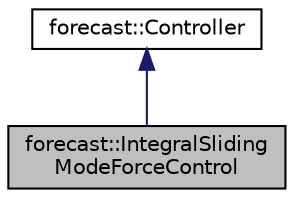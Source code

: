digraph "forecast::IntegralSlidingModeForceControl"
{
 // LATEX_PDF_SIZE
  edge [fontname="Helvetica",fontsize="10",labelfontname="Helvetica",labelfontsize="10"];
  node [fontname="Helvetica",fontsize="10",shape=record];
  Node1 [label="forecast::IntegralSliding\lModeForceControl",height=0.2,width=0.4,color="black", fillcolor="grey75", style="filled", fontcolor="black",tooltip=" "];
  Node2 -> Node1 [dir="back",color="midnightblue",fontsize="10",style="solid",fontname="Helvetica"];
  Node2 [label="forecast::Controller",height=0.2,width=0.4,color="black", fillcolor="white", style="filled",URL="$classforecast_1_1_controller.html",tooltip=" "];
}

